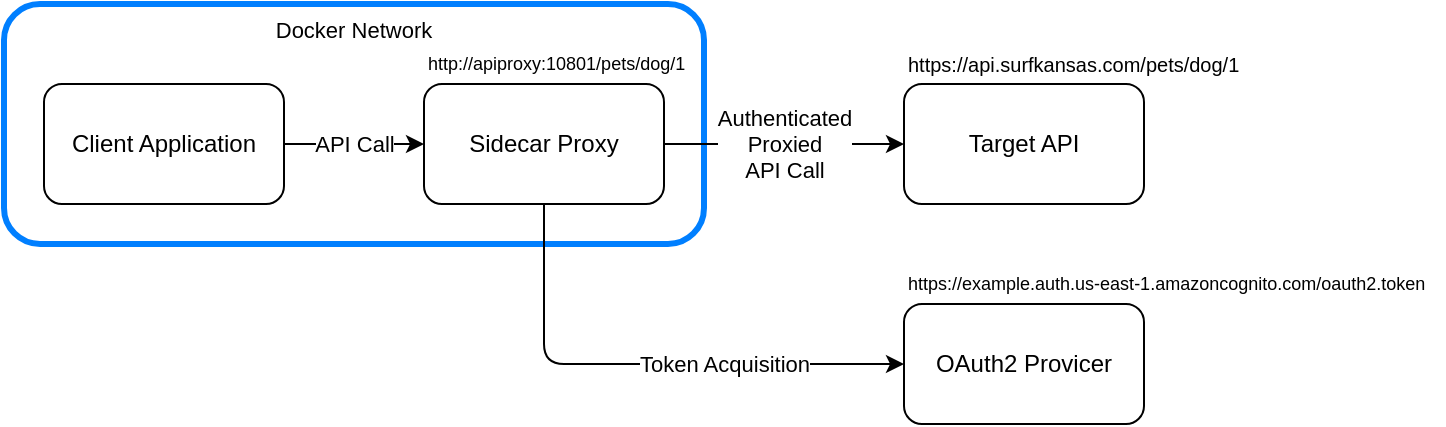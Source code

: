 <mxfile version="12.5.3" type="device"><diagram id="Ax-AAYfptktU_PbNEPnI" name="Page-1"><mxGraphModel dx="932" dy="608" grid="1" gridSize="10" guides="1" tooltips="1" connect="1" arrows="1" fold="1" page="1" pageScale="1" pageWidth="850" pageHeight="1100" math="0" shadow="0"><root><mxCell id="0"/><mxCell id="1" parent="0"/><mxCell id="hr-O3LsnRUHrElqRY-CY-8" value="Docker Network" style="rounded=1;whiteSpace=wrap;html=1;fontSize=11;align=center;fillColor=none;strokeColor=#007FFF;strokeWidth=3;verticalAlign=top;" vertex="1" parent="1"><mxGeometry x="40" y="200" width="350" height="120" as="geometry"/></mxCell><mxCell id="hr-O3LsnRUHrElqRY-CY-1" value="Client Application" style="rounded=1;whiteSpace=wrap;html=1;" vertex="1" parent="1"><mxGeometry x="60" y="240" width="120" height="60" as="geometry"/></mxCell><mxCell id="hr-O3LsnRUHrElqRY-CY-2" value="Sidecar Proxy" style="rounded=1;whiteSpace=wrap;html=1;" vertex="1" parent="1"><mxGeometry x="250" y="240" width="120" height="60" as="geometry"/></mxCell><mxCell id="hr-O3LsnRUHrElqRY-CY-3" value="Target API" style="rounded=1;whiteSpace=wrap;html=1;" vertex="1" parent="1"><mxGeometry x="490" y="240" width="120" height="60" as="geometry"/></mxCell><mxCell id="hr-O3LsnRUHrElqRY-CY-4" value="OAuth2 Provicer" style="rounded=1;whiteSpace=wrap;html=1;" vertex="1" parent="1"><mxGeometry x="490" y="350" width="120" height="60" as="geometry"/></mxCell><mxCell id="hr-O3LsnRUHrElqRY-CY-5" value="https://api.surfkansas.com/pets/dog/1" style="text;html=1;strokeColor=none;fillColor=none;align=left;verticalAlign=middle;whiteSpace=wrap;rounded=0;fontSize=10;" vertex="1" parent="1"><mxGeometry x="490" y="220" width="180" height="20" as="geometry"/></mxCell><mxCell id="hr-O3LsnRUHrElqRY-CY-6" value="http://apiproxy:10801/pets/dog/1" style="text;html=1;strokeColor=none;fillColor=none;align=left;verticalAlign=middle;whiteSpace=wrap;rounded=0;fontSize=9;" vertex="1" parent="1"><mxGeometry x="250" y="220" width="180" height="20" as="geometry"/></mxCell><mxCell id="hr-O3LsnRUHrElqRY-CY-7" value="https://example.auth.us-east-1.amazoncognito.com/oauth2.token" style="text;html=1;strokeColor=none;fillColor=none;align=left;verticalAlign=middle;whiteSpace=wrap;rounded=0;fontSize=9;" vertex="1" parent="1"><mxGeometry x="490" y="330" width="270" height="20" as="geometry"/></mxCell><mxCell id="hr-O3LsnRUHrElqRY-CY-9" value="API Call" style="endArrow=classic;html=1;fontSize=11;" edge="1" parent="1" target="hr-O3LsnRUHrElqRY-CY-2"><mxGeometry width="50" height="50" relative="1" as="geometry"><mxPoint x="180" y="270" as="sourcePoint"/><mxPoint x="180" y="220" as="targetPoint"/></mxGeometry></mxCell><mxCell id="hr-O3LsnRUHrElqRY-CY-10" value="Token Acquisition" style="endArrow=classic;html=1;fontSize=11;entryX=0;entryY=0.5;entryDx=0;entryDy=0;exitX=0.5;exitY=1;exitDx=0;exitDy=0;" edge="1" parent="1" source="hr-O3LsnRUHrElqRY-CY-2" target="hr-O3LsnRUHrElqRY-CY-4"><mxGeometry x="0.308" width="50" height="50" relative="1" as="geometry"><mxPoint x="-10" y="480" as="sourcePoint"/><mxPoint x="40" y="430" as="targetPoint"/><Array as="points"><mxPoint x="310" y="380"/></Array><mxPoint as="offset"/></mxGeometry></mxCell><mxCell id="hr-O3LsnRUHrElqRY-CY-11" value="Authenticated&lt;br style=&quot;font-size: 11px&quot;&gt;Proxied&lt;br&gt;API Call" style="endArrow=classic;html=1;fontSize=11;entryX=0;entryY=0.5;entryDx=0;entryDy=0;" edge="1" parent="1" source="hr-O3LsnRUHrElqRY-CY-2" target="hr-O3LsnRUHrElqRY-CY-3"><mxGeometry width="50" height="50" relative="1" as="geometry"><mxPoint x="-10" y="480" as="sourcePoint"/><mxPoint x="40" y="430" as="targetPoint"/></mxGeometry></mxCell></root></mxGraphModel></diagram></mxfile>